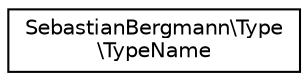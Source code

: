 digraph "Graphical Class Hierarchy"
{
  edge [fontname="Helvetica",fontsize="10",labelfontname="Helvetica",labelfontsize="10"];
  node [fontname="Helvetica",fontsize="10",shape=record];
  rankdir="LR";
  Node0 [label="SebastianBergmann\\Type\l\\TypeName",height=0.2,width=0.4,color="black", fillcolor="white", style="filled",URL="$classSebastianBergmann_1_1Type_1_1TypeName.html"];
}
